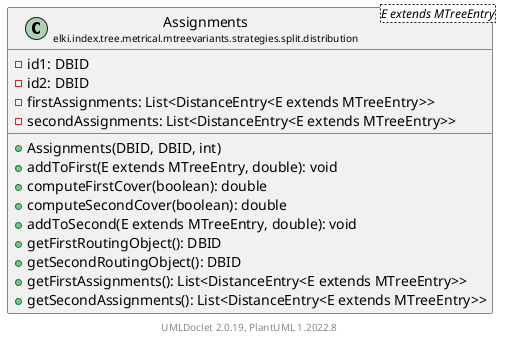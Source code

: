@startuml
    remove .*\.(Instance|Par|Parameterizer|Factory)$
    set namespaceSeparator none
    hide empty fields
    hide empty methods

    class "<size:14>Assignments\n<size:10>elki.index.tree.metrical.mtreevariants.strategies.split.distribution" as elki.index.tree.metrical.mtreevariants.strategies.split.distribution.Assignments<E extends MTreeEntry> [[Assignments.html]] {
        -id1: DBID
        -id2: DBID
        -firstAssignments: List<DistanceEntry<E extends MTreeEntry>>
        -secondAssignments: List<DistanceEntry<E extends MTreeEntry>>
        +Assignments(DBID, DBID, int)
        +addToFirst(E extends MTreeEntry, double): void
        +computeFirstCover(boolean): double
        +computeSecondCover(boolean): double
        +addToSecond(E extends MTreeEntry, double): void
        +getFirstRoutingObject(): DBID
        +getSecondRoutingObject(): DBID
        +getFirstAssignments(): List<DistanceEntry<E extends MTreeEntry>>
        +getSecondAssignments(): List<DistanceEntry<E extends MTreeEntry>>
    }

    center footer UMLDoclet 2.0.19, PlantUML 1.2022.8
@enduml
